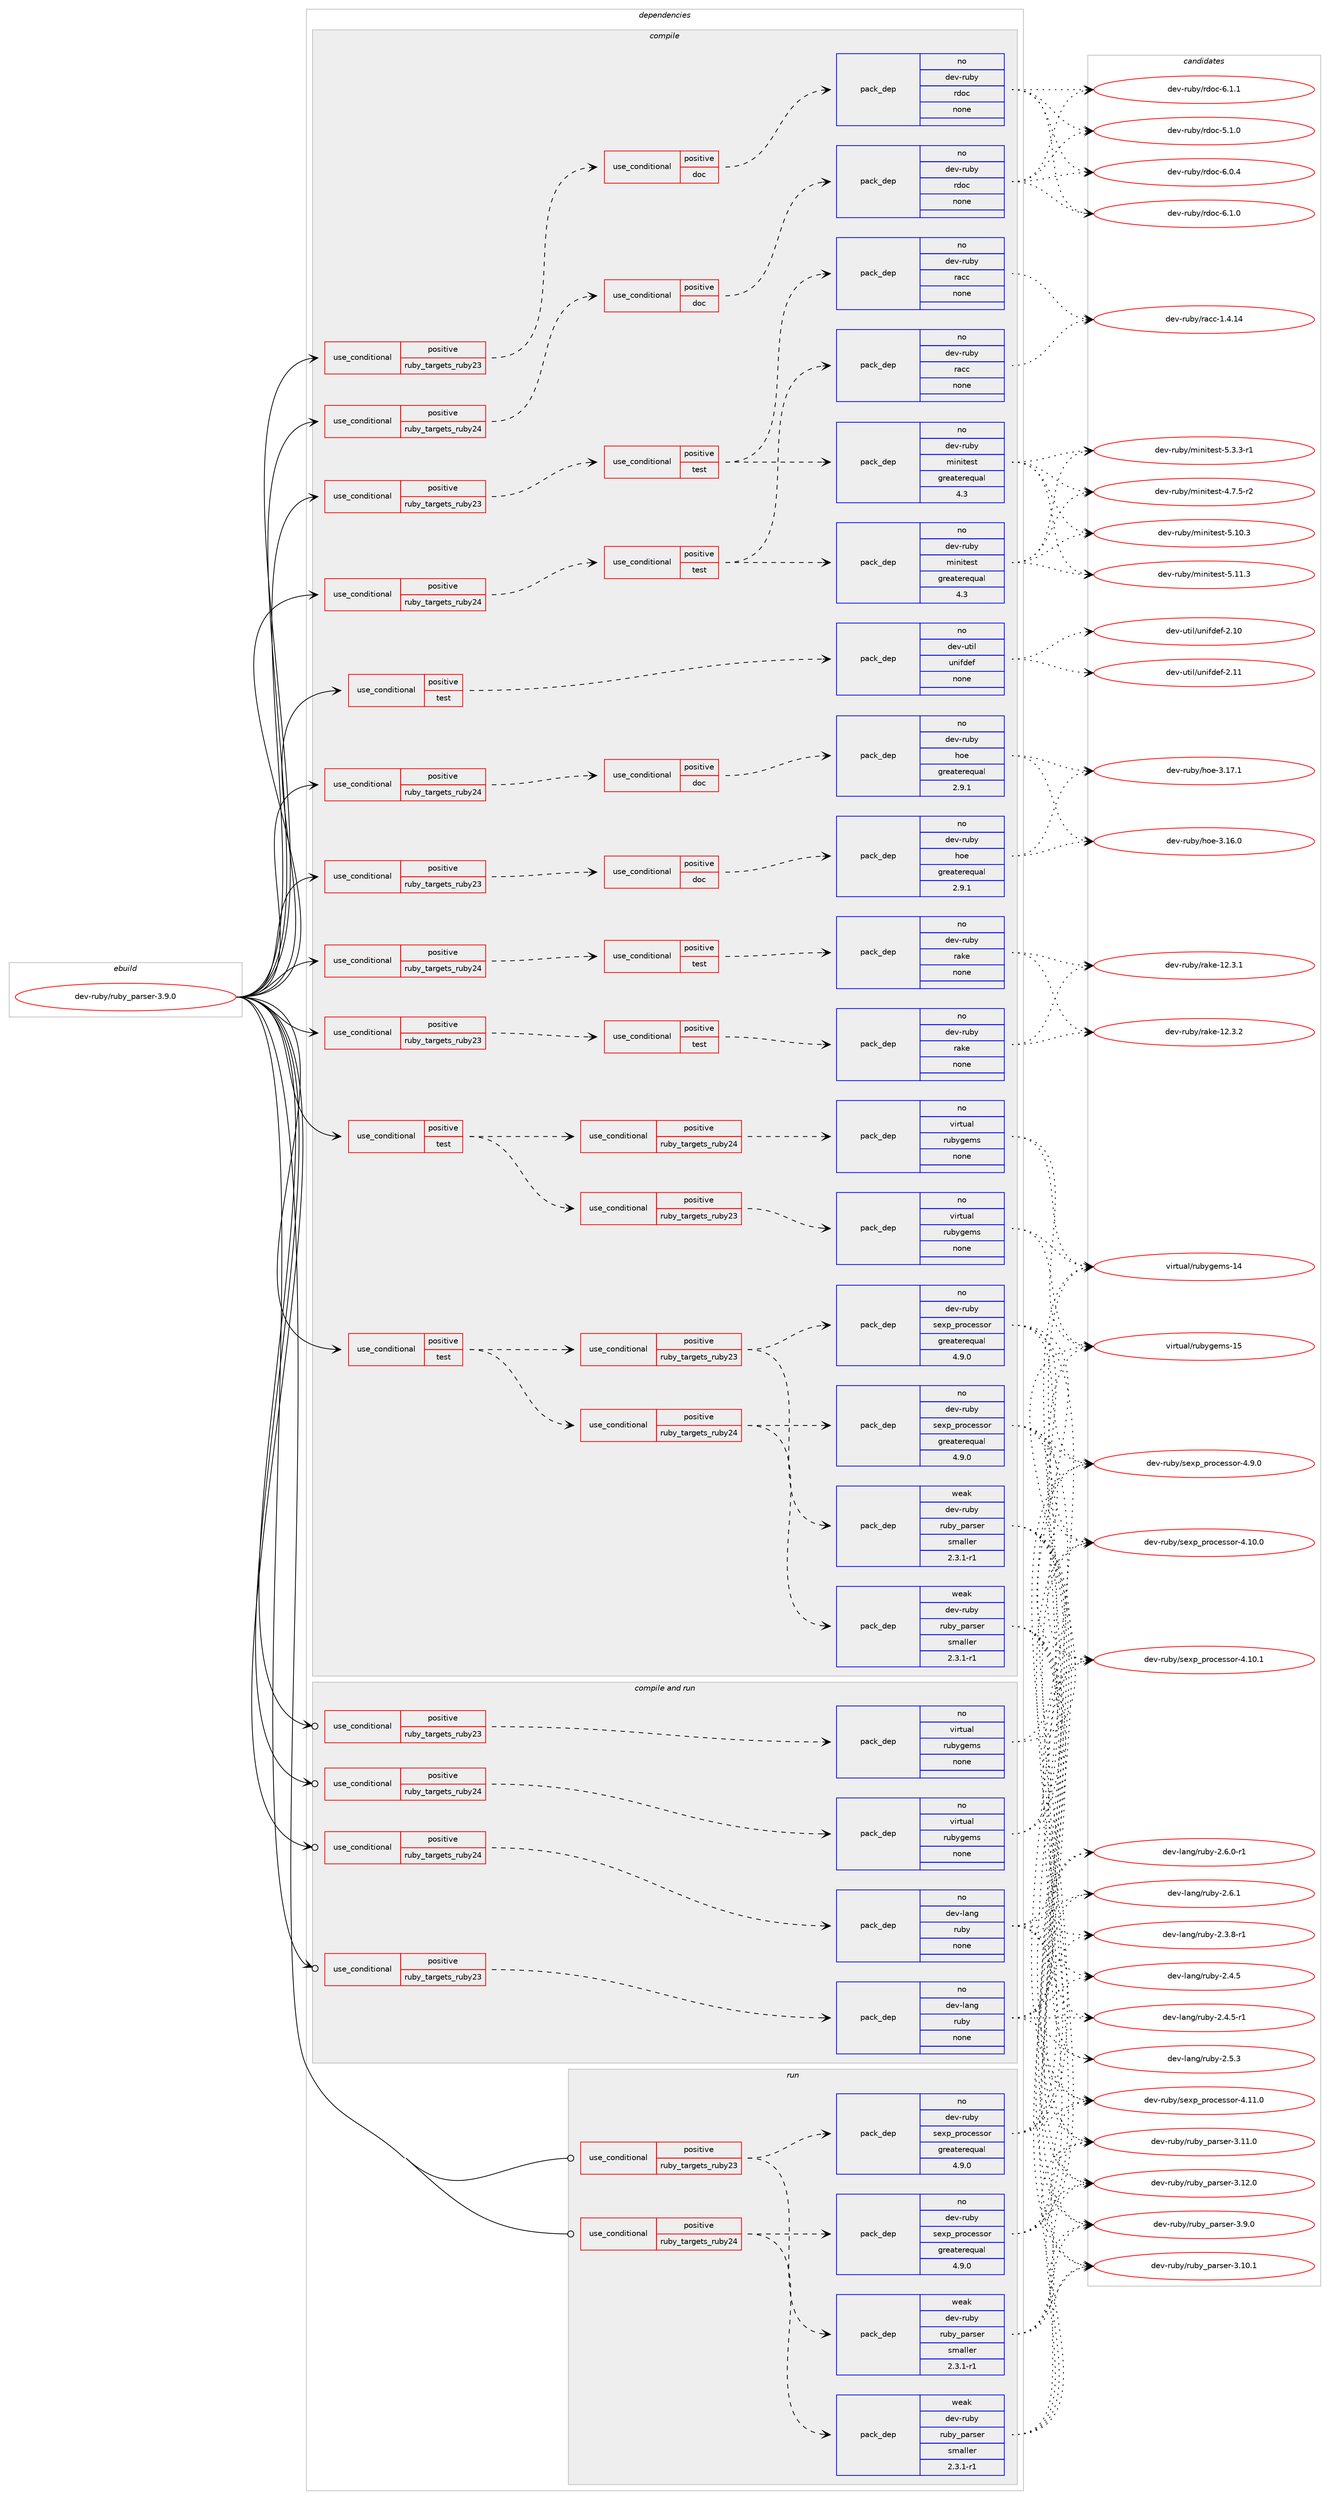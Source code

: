 digraph prolog {

# *************
# Graph options
# *************

newrank=true;
concentrate=true;
compound=true;
graph [rankdir=LR,fontname=Helvetica,fontsize=10,ranksep=1.5];#, ranksep=2.5, nodesep=0.2];
edge  [arrowhead=vee];
node  [fontname=Helvetica,fontsize=10];

# **********
# The ebuild
# **********

subgraph cluster_leftcol {
color=gray;
rank=same;
label=<<i>ebuild</i>>;
id [label="dev-ruby/ruby_parser-3.9.0", color=red, width=4, href="../dev-ruby/ruby_parser-3.9.0.svg"];
}

# ****************
# The dependencies
# ****************

subgraph cluster_midcol {
color=gray;
label=<<i>dependencies</i>>;
subgraph cluster_compile {
fillcolor="#eeeeee";
style=filled;
label=<<i>compile</i>>;
subgraph cond416614 {
dependency1526237 [label=<<TABLE BORDER="0" CELLBORDER="1" CELLSPACING="0" CELLPADDING="4"><TR><TD ROWSPAN="3" CELLPADDING="10">use_conditional</TD></TR><TR><TD>positive</TD></TR><TR><TD>ruby_targets_ruby23</TD></TR></TABLE>>, shape=none, color=red];
subgraph cond416615 {
dependency1526238 [label=<<TABLE BORDER="0" CELLBORDER="1" CELLSPACING="0" CELLPADDING="4"><TR><TD ROWSPAN="3" CELLPADDING="10">use_conditional</TD></TR><TR><TD>positive</TD></TR><TR><TD>doc</TD></TR></TABLE>>, shape=none, color=red];
subgraph pack1086117 {
dependency1526239 [label=<<TABLE BORDER="0" CELLBORDER="1" CELLSPACING="0" CELLPADDING="4" WIDTH="220"><TR><TD ROWSPAN="6" CELLPADDING="30">pack_dep</TD></TR><TR><TD WIDTH="110">no</TD></TR><TR><TD>dev-ruby</TD></TR><TR><TD>hoe</TD></TR><TR><TD>greaterequal</TD></TR><TR><TD>2.9.1</TD></TR></TABLE>>, shape=none, color=blue];
}
dependency1526238:e -> dependency1526239:w [weight=20,style="dashed",arrowhead="vee"];
}
dependency1526237:e -> dependency1526238:w [weight=20,style="dashed",arrowhead="vee"];
}
id:e -> dependency1526237:w [weight=20,style="solid",arrowhead="vee"];
subgraph cond416616 {
dependency1526240 [label=<<TABLE BORDER="0" CELLBORDER="1" CELLSPACING="0" CELLPADDING="4"><TR><TD ROWSPAN="3" CELLPADDING="10">use_conditional</TD></TR><TR><TD>positive</TD></TR><TR><TD>ruby_targets_ruby23</TD></TR></TABLE>>, shape=none, color=red];
subgraph cond416617 {
dependency1526241 [label=<<TABLE BORDER="0" CELLBORDER="1" CELLSPACING="0" CELLPADDING="4"><TR><TD ROWSPAN="3" CELLPADDING="10">use_conditional</TD></TR><TR><TD>positive</TD></TR><TR><TD>doc</TD></TR></TABLE>>, shape=none, color=red];
subgraph pack1086118 {
dependency1526242 [label=<<TABLE BORDER="0" CELLBORDER="1" CELLSPACING="0" CELLPADDING="4" WIDTH="220"><TR><TD ROWSPAN="6" CELLPADDING="30">pack_dep</TD></TR><TR><TD WIDTH="110">no</TD></TR><TR><TD>dev-ruby</TD></TR><TR><TD>rdoc</TD></TR><TR><TD>none</TD></TR><TR><TD></TD></TR></TABLE>>, shape=none, color=blue];
}
dependency1526241:e -> dependency1526242:w [weight=20,style="dashed",arrowhead="vee"];
}
dependency1526240:e -> dependency1526241:w [weight=20,style="dashed",arrowhead="vee"];
}
id:e -> dependency1526240:w [weight=20,style="solid",arrowhead="vee"];
subgraph cond416618 {
dependency1526243 [label=<<TABLE BORDER="0" CELLBORDER="1" CELLSPACING="0" CELLPADDING="4"><TR><TD ROWSPAN="3" CELLPADDING="10">use_conditional</TD></TR><TR><TD>positive</TD></TR><TR><TD>ruby_targets_ruby23</TD></TR></TABLE>>, shape=none, color=red];
subgraph cond416619 {
dependency1526244 [label=<<TABLE BORDER="0" CELLBORDER="1" CELLSPACING="0" CELLPADDING="4"><TR><TD ROWSPAN="3" CELLPADDING="10">use_conditional</TD></TR><TR><TD>positive</TD></TR><TR><TD>test</TD></TR></TABLE>>, shape=none, color=red];
subgraph pack1086119 {
dependency1526245 [label=<<TABLE BORDER="0" CELLBORDER="1" CELLSPACING="0" CELLPADDING="4" WIDTH="220"><TR><TD ROWSPAN="6" CELLPADDING="30">pack_dep</TD></TR><TR><TD WIDTH="110">no</TD></TR><TR><TD>dev-ruby</TD></TR><TR><TD>racc</TD></TR><TR><TD>none</TD></TR><TR><TD></TD></TR></TABLE>>, shape=none, color=blue];
}
dependency1526244:e -> dependency1526245:w [weight=20,style="dashed",arrowhead="vee"];
subgraph pack1086120 {
dependency1526246 [label=<<TABLE BORDER="0" CELLBORDER="1" CELLSPACING="0" CELLPADDING="4" WIDTH="220"><TR><TD ROWSPAN="6" CELLPADDING="30">pack_dep</TD></TR><TR><TD WIDTH="110">no</TD></TR><TR><TD>dev-ruby</TD></TR><TR><TD>minitest</TD></TR><TR><TD>greaterequal</TD></TR><TR><TD>4.3</TD></TR></TABLE>>, shape=none, color=blue];
}
dependency1526244:e -> dependency1526246:w [weight=20,style="dashed",arrowhead="vee"];
}
dependency1526243:e -> dependency1526244:w [weight=20,style="dashed",arrowhead="vee"];
}
id:e -> dependency1526243:w [weight=20,style="solid",arrowhead="vee"];
subgraph cond416620 {
dependency1526247 [label=<<TABLE BORDER="0" CELLBORDER="1" CELLSPACING="0" CELLPADDING="4"><TR><TD ROWSPAN="3" CELLPADDING="10">use_conditional</TD></TR><TR><TD>positive</TD></TR><TR><TD>ruby_targets_ruby23</TD></TR></TABLE>>, shape=none, color=red];
subgraph cond416621 {
dependency1526248 [label=<<TABLE BORDER="0" CELLBORDER="1" CELLSPACING="0" CELLPADDING="4"><TR><TD ROWSPAN="3" CELLPADDING="10">use_conditional</TD></TR><TR><TD>positive</TD></TR><TR><TD>test</TD></TR></TABLE>>, shape=none, color=red];
subgraph pack1086121 {
dependency1526249 [label=<<TABLE BORDER="0" CELLBORDER="1" CELLSPACING="0" CELLPADDING="4" WIDTH="220"><TR><TD ROWSPAN="6" CELLPADDING="30">pack_dep</TD></TR><TR><TD WIDTH="110">no</TD></TR><TR><TD>dev-ruby</TD></TR><TR><TD>rake</TD></TR><TR><TD>none</TD></TR><TR><TD></TD></TR></TABLE>>, shape=none, color=blue];
}
dependency1526248:e -> dependency1526249:w [weight=20,style="dashed",arrowhead="vee"];
}
dependency1526247:e -> dependency1526248:w [weight=20,style="dashed",arrowhead="vee"];
}
id:e -> dependency1526247:w [weight=20,style="solid",arrowhead="vee"];
subgraph cond416622 {
dependency1526250 [label=<<TABLE BORDER="0" CELLBORDER="1" CELLSPACING="0" CELLPADDING="4"><TR><TD ROWSPAN="3" CELLPADDING="10">use_conditional</TD></TR><TR><TD>positive</TD></TR><TR><TD>ruby_targets_ruby24</TD></TR></TABLE>>, shape=none, color=red];
subgraph cond416623 {
dependency1526251 [label=<<TABLE BORDER="0" CELLBORDER="1" CELLSPACING="0" CELLPADDING="4"><TR><TD ROWSPAN="3" CELLPADDING="10">use_conditional</TD></TR><TR><TD>positive</TD></TR><TR><TD>doc</TD></TR></TABLE>>, shape=none, color=red];
subgraph pack1086122 {
dependency1526252 [label=<<TABLE BORDER="0" CELLBORDER="1" CELLSPACING="0" CELLPADDING="4" WIDTH="220"><TR><TD ROWSPAN="6" CELLPADDING="30">pack_dep</TD></TR><TR><TD WIDTH="110">no</TD></TR><TR><TD>dev-ruby</TD></TR><TR><TD>hoe</TD></TR><TR><TD>greaterequal</TD></TR><TR><TD>2.9.1</TD></TR></TABLE>>, shape=none, color=blue];
}
dependency1526251:e -> dependency1526252:w [weight=20,style="dashed",arrowhead="vee"];
}
dependency1526250:e -> dependency1526251:w [weight=20,style="dashed",arrowhead="vee"];
}
id:e -> dependency1526250:w [weight=20,style="solid",arrowhead="vee"];
subgraph cond416624 {
dependency1526253 [label=<<TABLE BORDER="0" CELLBORDER="1" CELLSPACING="0" CELLPADDING="4"><TR><TD ROWSPAN="3" CELLPADDING="10">use_conditional</TD></TR><TR><TD>positive</TD></TR><TR><TD>ruby_targets_ruby24</TD></TR></TABLE>>, shape=none, color=red];
subgraph cond416625 {
dependency1526254 [label=<<TABLE BORDER="0" CELLBORDER="1" CELLSPACING="0" CELLPADDING="4"><TR><TD ROWSPAN="3" CELLPADDING="10">use_conditional</TD></TR><TR><TD>positive</TD></TR><TR><TD>doc</TD></TR></TABLE>>, shape=none, color=red];
subgraph pack1086123 {
dependency1526255 [label=<<TABLE BORDER="0" CELLBORDER="1" CELLSPACING="0" CELLPADDING="4" WIDTH="220"><TR><TD ROWSPAN="6" CELLPADDING="30">pack_dep</TD></TR><TR><TD WIDTH="110">no</TD></TR><TR><TD>dev-ruby</TD></TR><TR><TD>rdoc</TD></TR><TR><TD>none</TD></TR><TR><TD></TD></TR></TABLE>>, shape=none, color=blue];
}
dependency1526254:e -> dependency1526255:w [weight=20,style="dashed",arrowhead="vee"];
}
dependency1526253:e -> dependency1526254:w [weight=20,style="dashed",arrowhead="vee"];
}
id:e -> dependency1526253:w [weight=20,style="solid",arrowhead="vee"];
subgraph cond416626 {
dependency1526256 [label=<<TABLE BORDER="0" CELLBORDER="1" CELLSPACING="0" CELLPADDING="4"><TR><TD ROWSPAN="3" CELLPADDING="10">use_conditional</TD></TR><TR><TD>positive</TD></TR><TR><TD>ruby_targets_ruby24</TD></TR></TABLE>>, shape=none, color=red];
subgraph cond416627 {
dependency1526257 [label=<<TABLE BORDER="0" CELLBORDER="1" CELLSPACING="0" CELLPADDING="4"><TR><TD ROWSPAN="3" CELLPADDING="10">use_conditional</TD></TR><TR><TD>positive</TD></TR><TR><TD>test</TD></TR></TABLE>>, shape=none, color=red];
subgraph pack1086124 {
dependency1526258 [label=<<TABLE BORDER="0" CELLBORDER="1" CELLSPACING="0" CELLPADDING="4" WIDTH="220"><TR><TD ROWSPAN="6" CELLPADDING="30">pack_dep</TD></TR><TR><TD WIDTH="110">no</TD></TR><TR><TD>dev-ruby</TD></TR><TR><TD>racc</TD></TR><TR><TD>none</TD></TR><TR><TD></TD></TR></TABLE>>, shape=none, color=blue];
}
dependency1526257:e -> dependency1526258:w [weight=20,style="dashed",arrowhead="vee"];
subgraph pack1086125 {
dependency1526259 [label=<<TABLE BORDER="0" CELLBORDER="1" CELLSPACING="0" CELLPADDING="4" WIDTH="220"><TR><TD ROWSPAN="6" CELLPADDING="30">pack_dep</TD></TR><TR><TD WIDTH="110">no</TD></TR><TR><TD>dev-ruby</TD></TR><TR><TD>minitest</TD></TR><TR><TD>greaterequal</TD></TR><TR><TD>4.3</TD></TR></TABLE>>, shape=none, color=blue];
}
dependency1526257:e -> dependency1526259:w [weight=20,style="dashed",arrowhead="vee"];
}
dependency1526256:e -> dependency1526257:w [weight=20,style="dashed",arrowhead="vee"];
}
id:e -> dependency1526256:w [weight=20,style="solid",arrowhead="vee"];
subgraph cond416628 {
dependency1526260 [label=<<TABLE BORDER="0" CELLBORDER="1" CELLSPACING="0" CELLPADDING="4"><TR><TD ROWSPAN="3" CELLPADDING="10">use_conditional</TD></TR><TR><TD>positive</TD></TR><TR><TD>ruby_targets_ruby24</TD></TR></TABLE>>, shape=none, color=red];
subgraph cond416629 {
dependency1526261 [label=<<TABLE BORDER="0" CELLBORDER="1" CELLSPACING="0" CELLPADDING="4"><TR><TD ROWSPAN="3" CELLPADDING="10">use_conditional</TD></TR><TR><TD>positive</TD></TR><TR><TD>test</TD></TR></TABLE>>, shape=none, color=red];
subgraph pack1086126 {
dependency1526262 [label=<<TABLE BORDER="0" CELLBORDER="1" CELLSPACING="0" CELLPADDING="4" WIDTH="220"><TR><TD ROWSPAN="6" CELLPADDING="30">pack_dep</TD></TR><TR><TD WIDTH="110">no</TD></TR><TR><TD>dev-ruby</TD></TR><TR><TD>rake</TD></TR><TR><TD>none</TD></TR><TR><TD></TD></TR></TABLE>>, shape=none, color=blue];
}
dependency1526261:e -> dependency1526262:w [weight=20,style="dashed",arrowhead="vee"];
}
dependency1526260:e -> dependency1526261:w [weight=20,style="dashed",arrowhead="vee"];
}
id:e -> dependency1526260:w [weight=20,style="solid",arrowhead="vee"];
subgraph cond416630 {
dependency1526263 [label=<<TABLE BORDER="0" CELLBORDER="1" CELLSPACING="0" CELLPADDING="4"><TR><TD ROWSPAN="3" CELLPADDING="10">use_conditional</TD></TR><TR><TD>positive</TD></TR><TR><TD>test</TD></TR></TABLE>>, shape=none, color=red];
subgraph cond416631 {
dependency1526264 [label=<<TABLE BORDER="0" CELLBORDER="1" CELLSPACING="0" CELLPADDING="4"><TR><TD ROWSPAN="3" CELLPADDING="10">use_conditional</TD></TR><TR><TD>positive</TD></TR><TR><TD>ruby_targets_ruby23</TD></TR></TABLE>>, shape=none, color=red];
subgraph pack1086127 {
dependency1526265 [label=<<TABLE BORDER="0" CELLBORDER="1" CELLSPACING="0" CELLPADDING="4" WIDTH="220"><TR><TD ROWSPAN="6" CELLPADDING="30">pack_dep</TD></TR><TR><TD WIDTH="110">no</TD></TR><TR><TD>dev-ruby</TD></TR><TR><TD>sexp_processor</TD></TR><TR><TD>greaterequal</TD></TR><TR><TD>4.9.0</TD></TR></TABLE>>, shape=none, color=blue];
}
dependency1526264:e -> dependency1526265:w [weight=20,style="dashed",arrowhead="vee"];
subgraph pack1086128 {
dependency1526266 [label=<<TABLE BORDER="0" CELLBORDER="1" CELLSPACING="0" CELLPADDING="4" WIDTH="220"><TR><TD ROWSPAN="6" CELLPADDING="30">pack_dep</TD></TR><TR><TD WIDTH="110">weak</TD></TR><TR><TD>dev-ruby</TD></TR><TR><TD>ruby_parser</TD></TR><TR><TD>smaller</TD></TR><TR><TD>2.3.1-r1</TD></TR></TABLE>>, shape=none, color=blue];
}
dependency1526264:e -> dependency1526266:w [weight=20,style="dashed",arrowhead="vee"];
}
dependency1526263:e -> dependency1526264:w [weight=20,style="dashed",arrowhead="vee"];
subgraph cond416632 {
dependency1526267 [label=<<TABLE BORDER="0" CELLBORDER="1" CELLSPACING="0" CELLPADDING="4"><TR><TD ROWSPAN="3" CELLPADDING="10">use_conditional</TD></TR><TR><TD>positive</TD></TR><TR><TD>ruby_targets_ruby24</TD></TR></TABLE>>, shape=none, color=red];
subgraph pack1086129 {
dependency1526268 [label=<<TABLE BORDER="0" CELLBORDER="1" CELLSPACING="0" CELLPADDING="4" WIDTH="220"><TR><TD ROWSPAN="6" CELLPADDING="30">pack_dep</TD></TR><TR><TD WIDTH="110">no</TD></TR><TR><TD>dev-ruby</TD></TR><TR><TD>sexp_processor</TD></TR><TR><TD>greaterequal</TD></TR><TR><TD>4.9.0</TD></TR></TABLE>>, shape=none, color=blue];
}
dependency1526267:e -> dependency1526268:w [weight=20,style="dashed",arrowhead="vee"];
subgraph pack1086130 {
dependency1526269 [label=<<TABLE BORDER="0" CELLBORDER="1" CELLSPACING="0" CELLPADDING="4" WIDTH="220"><TR><TD ROWSPAN="6" CELLPADDING="30">pack_dep</TD></TR><TR><TD WIDTH="110">weak</TD></TR><TR><TD>dev-ruby</TD></TR><TR><TD>ruby_parser</TD></TR><TR><TD>smaller</TD></TR><TR><TD>2.3.1-r1</TD></TR></TABLE>>, shape=none, color=blue];
}
dependency1526267:e -> dependency1526269:w [weight=20,style="dashed",arrowhead="vee"];
}
dependency1526263:e -> dependency1526267:w [weight=20,style="dashed",arrowhead="vee"];
}
id:e -> dependency1526263:w [weight=20,style="solid",arrowhead="vee"];
subgraph cond416633 {
dependency1526270 [label=<<TABLE BORDER="0" CELLBORDER="1" CELLSPACING="0" CELLPADDING="4"><TR><TD ROWSPAN="3" CELLPADDING="10">use_conditional</TD></TR><TR><TD>positive</TD></TR><TR><TD>test</TD></TR></TABLE>>, shape=none, color=red];
subgraph cond416634 {
dependency1526271 [label=<<TABLE BORDER="0" CELLBORDER="1" CELLSPACING="0" CELLPADDING="4"><TR><TD ROWSPAN="3" CELLPADDING="10">use_conditional</TD></TR><TR><TD>positive</TD></TR><TR><TD>ruby_targets_ruby23</TD></TR></TABLE>>, shape=none, color=red];
subgraph pack1086131 {
dependency1526272 [label=<<TABLE BORDER="0" CELLBORDER="1" CELLSPACING="0" CELLPADDING="4" WIDTH="220"><TR><TD ROWSPAN="6" CELLPADDING="30">pack_dep</TD></TR><TR><TD WIDTH="110">no</TD></TR><TR><TD>virtual</TD></TR><TR><TD>rubygems</TD></TR><TR><TD>none</TD></TR><TR><TD></TD></TR></TABLE>>, shape=none, color=blue];
}
dependency1526271:e -> dependency1526272:w [weight=20,style="dashed",arrowhead="vee"];
}
dependency1526270:e -> dependency1526271:w [weight=20,style="dashed",arrowhead="vee"];
subgraph cond416635 {
dependency1526273 [label=<<TABLE BORDER="0" CELLBORDER="1" CELLSPACING="0" CELLPADDING="4"><TR><TD ROWSPAN="3" CELLPADDING="10">use_conditional</TD></TR><TR><TD>positive</TD></TR><TR><TD>ruby_targets_ruby24</TD></TR></TABLE>>, shape=none, color=red];
subgraph pack1086132 {
dependency1526274 [label=<<TABLE BORDER="0" CELLBORDER="1" CELLSPACING="0" CELLPADDING="4" WIDTH="220"><TR><TD ROWSPAN="6" CELLPADDING="30">pack_dep</TD></TR><TR><TD WIDTH="110">no</TD></TR><TR><TD>virtual</TD></TR><TR><TD>rubygems</TD></TR><TR><TD>none</TD></TR><TR><TD></TD></TR></TABLE>>, shape=none, color=blue];
}
dependency1526273:e -> dependency1526274:w [weight=20,style="dashed",arrowhead="vee"];
}
dependency1526270:e -> dependency1526273:w [weight=20,style="dashed",arrowhead="vee"];
}
id:e -> dependency1526270:w [weight=20,style="solid",arrowhead="vee"];
subgraph cond416636 {
dependency1526275 [label=<<TABLE BORDER="0" CELLBORDER="1" CELLSPACING="0" CELLPADDING="4"><TR><TD ROWSPAN="3" CELLPADDING="10">use_conditional</TD></TR><TR><TD>positive</TD></TR><TR><TD>test</TD></TR></TABLE>>, shape=none, color=red];
subgraph pack1086133 {
dependency1526276 [label=<<TABLE BORDER="0" CELLBORDER="1" CELLSPACING="0" CELLPADDING="4" WIDTH="220"><TR><TD ROWSPAN="6" CELLPADDING="30">pack_dep</TD></TR><TR><TD WIDTH="110">no</TD></TR><TR><TD>dev-util</TD></TR><TR><TD>unifdef</TD></TR><TR><TD>none</TD></TR><TR><TD></TD></TR></TABLE>>, shape=none, color=blue];
}
dependency1526275:e -> dependency1526276:w [weight=20,style="dashed",arrowhead="vee"];
}
id:e -> dependency1526275:w [weight=20,style="solid",arrowhead="vee"];
}
subgraph cluster_compileandrun {
fillcolor="#eeeeee";
style=filled;
label=<<i>compile and run</i>>;
subgraph cond416637 {
dependency1526277 [label=<<TABLE BORDER="0" CELLBORDER="1" CELLSPACING="0" CELLPADDING="4"><TR><TD ROWSPAN="3" CELLPADDING="10">use_conditional</TD></TR><TR><TD>positive</TD></TR><TR><TD>ruby_targets_ruby23</TD></TR></TABLE>>, shape=none, color=red];
subgraph pack1086134 {
dependency1526278 [label=<<TABLE BORDER="0" CELLBORDER="1" CELLSPACING="0" CELLPADDING="4" WIDTH="220"><TR><TD ROWSPAN="6" CELLPADDING="30">pack_dep</TD></TR><TR><TD WIDTH="110">no</TD></TR><TR><TD>dev-lang</TD></TR><TR><TD>ruby</TD></TR><TR><TD>none</TD></TR><TR><TD></TD></TR></TABLE>>, shape=none, color=blue];
}
dependency1526277:e -> dependency1526278:w [weight=20,style="dashed",arrowhead="vee"];
}
id:e -> dependency1526277:w [weight=20,style="solid",arrowhead="odotvee"];
subgraph cond416638 {
dependency1526279 [label=<<TABLE BORDER="0" CELLBORDER="1" CELLSPACING="0" CELLPADDING="4"><TR><TD ROWSPAN="3" CELLPADDING="10">use_conditional</TD></TR><TR><TD>positive</TD></TR><TR><TD>ruby_targets_ruby23</TD></TR></TABLE>>, shape=none, color=red];
subgraph pack1086135 {
dependency1526280 [label=<<TABLE BORDER="0" CELLBORDER="1" CELLSPACING="0" CELLPADDING="4" WIDTH="220"><TR><TD ROWSPAN="6" CELLPADDING="30">pack_dep</TD></TR><TR><TD WIDTH="110">no</TD></TR><TR><TD>virtual</TD></TR><TR><TD>rubygems</TD></TR><TR><TD>none</TD></TR><TR><TD></TD></TR></TABLE>>, shape=none, color=blue];
}
dependency1526279:e -> dependency1526280:w [weight=20,style="dashed",arrowhead="vee"];
}
id:e -> dependency1526279:w [weight=20,style="solid",arrowhead="odotvee"];
subgraph cond416639 {
dependency1526281 [label=<<TABLE BORDER="0" CELLBORDER="1" CELLSPACING="0" CELLPADDING="4"><TR><TD ROWSPAN="3" CELLPADDING="10">use_conditional</TD></TR><TR><TD>positive</TD></TR><TR><TD>ruby_targets_ruby24</TD></TR></TABLE>>, shape=none, color=red];
subgraph pack1086136 {
dependency1526282 [label=<<TABLE BORDER="0" CELLBORDER="1" CELLSPACING="0" CELLPADDING="4" WIDTH="220"><TR><TD ROWSPAN="6" CELLPADDING="30">pack_dep</TD></TR><TR><TD WIDTH="110">no</TD></TR><TR><TD>dev-lang</TD></TR><TR><TD>ruby</TD></TR><TR><TD>none</TD></TR><TR><TD></TD></TR></TABLE>>, shape=none, color=blue];
}
dependency1526281:e -> dependency1526282:w [weight=20,style="dashed",arrowhead="vee"];
}
id:e -> dependency1526281:w [weight=20,style="solid",arrowhead="odotvee"];
subgraph cond416640 {
dependency1526283 [label=<<TABLE BORDER="0" CELLBORDER="1" CELLSPACING="0" CELLPADDING="4"><TR><TD ROWSPAN="3" CELLPADDING="10">use_conditional</TD></TR><TR><TD>positive</TD></TR><TR><TD>ruby_targets_ruby24</TD></TR></TABLE>>, shape=none, color=red];
subgraph pack1086137 {
dependency1526284 [label=<<TABLE BORDER="0" CELLBORDER="1" CELLSPACING="0" CELLPADDING="4" WIDTH="220"><TR><TD ROWSPAN="6" CELLPADDING="30">pack_dep</TD></TR><TR><TD WIDTH="110">no</TD></TR><TR><TD>virtual</TD></TR><TR><TD>rubygems</TD></TR><TR><TD>none</TD></TR><TR><TD></TD></TR></TABLE>>, shape=none, color=blue];
}
dependency1526283:e -> dependency1526284:w [weight=20,style="dashed",arrowhead="vee"];
}
id:e -> dependency1526283:w [weight=20,style="solid",arrowhead="odotvee"];
}
subgraph cluster_run {
fillcolor="#eeeeee";
style=filled;
label=<<i>run</i>>;
subgraph cond416641 {
dependency1526285 [label=<<TABLE BORDER="0" CELLBORDER="1" CELLSPACING="0" CELLPADDING="4"><TR><TD ROWSPAN="3" CELLPADDING="10">use_conditional</TD></TR><TR><TD>positive</TD></TR><TR><TD>ruby_targets_ruby23</TD></TR></TABLE>>, shape=none, color=red];
subgraph pack1086138 {
dependency1526286 [label=<<TABLE BORDER="0" CELLBORDER="1" CELLSPACING="0" CELLPADDING="4" WIDTH="220"><TR><TD ROWSPAN="6" CELLPADDING="30">pack_dep</TD></TR><TR><TD WIDTH="110">no</TD></TR><TR><TD>dev-ruby</TD></TR><TR><TD>sexp_processor</TD></TR><TR><TD>greaterequal</TD></TR><TR><TD>4.9.0</TD></TR></TABLE>>, shape=none, color=blue];
}
dependency1526285:e -> dependency1526286:w [weight=20,style="dashed",arrowhead="vee"];
subgraph pack1086139 {
dependency1526287 [label=<<TABLE BORDER="0" CELLBORDER="1" CELLSPACING="0" CELLPADDING="4" WIDTH="220"><TR><TD ROWSPAN="6" CELLPADDING="30">pack_dep</TD></TR><TR><TD WIDTH="110">weak</TD></TR><TR><TD>dev-ruby</TD></TR><TR><TD>ruby_parser</TD></TR><TR><TD>smaller</TD></TR><TR><TD>2.3.1-r1</TD></TR></TABLE>>, shape=none, color=blue];
}
dependency1526285:e -> dependency1526287:w [weight=20,style="dashed",arrowhead="vee"];
}
id:e -> dependency1526285:w [weight=20,style="solid",arrowhead="odot"];
subgraph cond416642 {
dependency1526288 [label=<<TABLE BORDER="0" CELLBORDER="1" CELLSPACING="0" CELLPADDING="4"><TR><TD ROWSPAN="3" CELLPADDING="10">use_conditional</TD></TR><TR><TD>positive</TD></TR><TR><TD>ruby_targets_ruby24</TD></TR></TABLE>>, shape=none, color=red];
subgraph pack1086140 {
dependency1526289 [label=<<TABLE BORDER="0" CELLBORDER="1" CELLSPACING="0" CELLPADDING="4" WIDTH="220"><TR><TD ROWSPAN="6" CELLPADDING="30">pack_dep</TD></TR><TR><TD WIDTH="110">no</TD></TR><TR><TD>dev-ruby</TD></TR><TR><TD>sexp_processor</TD></TR><TR><TD>greaterequal</TD></TR><TR><TD>4.9.0</TD></TR></TABLE>>, shape=none, color=blue];
}
dependency1526288:e -> dependency1526289:w [weight=20,style="dashed",arrowhead="vee"];
subgraph pack1086141 {
dependency1526290 [label=<<TABLE BORDER="0" CELLBORDER="1" CELLSPACING="0" CELLPADDING="4" WIDTH="220"><TR><TD ROWSPAN="6" CELLPADDING="30">pack_dep</TD></TR><TR><TD WIDTH="110">weak</TD></TR><TR><TD>dev-ruby</TD></TR><TR><TD>ruby_parser</TD></TR><TR><TD>smaller</TD></TR><TR><TD>2.3.1-r1</TD></TR></TABLE>>, shape=none, color=blue];
}
dependency1526288:e -> dependency1526290:w [weight=20,style="dashed",arrowhead="vee"];
}
id:e -> dependency1526288:w [weight=20,style="solid",arrowhead="odot"];
}
}

# **************
# The candidates
# **************

subgraph cluster_choices {
rank=same;
color=gray;
label=<<i>candidates</i>>;

subgraph choice1086117 {
color=black;
nodesep=1;
choice10010111845114117981214710411110145514649544648 [label="dev-ruby/hoe-3.16.0", color=red, width=4,href="../dev-ruby/hoe-3.16.0.svg"];
choice10010111845114117981214710411110145514649554649 [label="dev-ruby/hoe-3.17.1", color=red, width=4,href="../dev-ruby/hoe-3.17.1.svg"];
dependency1526239:e -> choice10010111845114117981214710411110145514649544648:w [style=dotted,weight="100"];
dependency1526239:e -> choice10010111845114117981214710411110145514649554649:w [style=dotted,weight="100"];
}
subgraph choice1086118 {
color=black;
nodesep=1;
choice10010111845114117981214711410011199455346494648 [label="dev-ruby/rdoc-5.1.0", color=red, width=4,href="../dev-ruby/rdoc-5.1.0.svg"];
choice10010111845114117981214711410011199455446484652 [label="dev-ruby/rdoc-6.0.4", color=red, width=4,href="../dev-ruby/rdoc-6.0.4.svg"];
choice10010111845114117981214711410011199455446494648 [label="dev-ruby/rdoc-6.1.0", color=red, width=4,href="../dev-ruby/rdoc-6.1.0.svg"];
choice10010111845114117981214711410011199455446494649 [label="dev-ruby/rdoc-6.1.1", color=red, width=4,href="../dev-ruby/rdoc-6.1.1.svg"];
dependency1526242:e -> choice10010111845114117981214711410011199455346494648:w [style=dotted,weight="100"];
dependency1526242:e -> choice10010111845114117981214711410011199455446484652:w [style=dotted,weight="100"];
dependency1526242:e -> choice10010111845114117981214711410011199455446494648:w [style=dotted,weight="100"];
dependency1526242:e -> choice10010111845114117981214711410011199455446494649:w [style=dotted,weight="100"];
}
subgraph choice1086119 {
color=black;
nodesep=1;
choice10010111845114117981214711497999945494652464952 [label="dev-ruby/racc-1.4.14", color=red, width=4,href="../dev-ruby/racc-1.4.14.svg"];
dependency1526245:e -> choice10010111845114117981214711497999945494652464952:w [style=dotted,weight="100"];
}
subgraph choice1086120 {
color=black;
nodesep=1;
choice1001011184511411798121471091051101051161011151164552465546534511450 [label="dev-ruby/minitest-4.7.5-r2", color=red, width=4,href="../dev-ruby/minitest-4.7.5-r2.svg"];
choice10010111845114117981214710910511010511610111511645534649484651 [label="dev-ruby/minitest-5.10.3", color=red, width=4,href="../dev-ruby/minitest-5.10.3.svg"];
choice10010111845114117981214710910511010511610111511645534649494651 [label="dev-ruby/minitest-5.11.3", color=red, width=4,href="../dev-ruby/minitest-5.11.3.svg"];
choice1001011184511411798121471091051101051161011151164553465146514511449 [label="dev-ruby/minitest-5.3.3-r1", color=red, width=4,href="../dev-ruby/minitest-5.3.3-r1.svg"];
dependency1526246:e -> choice1001011184511411798121471091051101051161011151164552465546534511450:w [style=dotted,weight="100"];
dependency1526246:e -> choice10010111845114117981214710910511010511610111511645534649484651:w [style=dotted,weight="100"];
dependency1526246:e -> choice10010111845114117981214710910511010511610111511645534649494651:w [style=dotted,weight="100"];
dependency1526246:e -> choice1001011184511411798121471091051101051161011151164553465146514511449:w [style=dotted,weight="100"];
}
subgraph choice1086121 {
color=black;
nodesep=1;
choice1001011184511411798121471149710710145495046514649 [label="dev-ruby/rake-12.3.1", color=red, width=4,href="../dev-ruby/rake-12.3.1.svg"];
choice1001011184511411798121471149710710145495046514650 [label="dev-ruby/rake-12.3.2", color=red, width=4,href="../dev-ruby/rake-12.3.2.svg"];
dependency1526249:e -> choice1001011184511411798121471149710710145495046514649:w [style=dotted,weight="100"];
dependency1526249:e -> choice1001011184511411798121471149710710145495046514650:w [style=dotted,weight="100"];
}
subgraph choice1086122 {
color=black;
nodesep=1;
choice10010111845114117981214710411110145514649544648 [label="dev-ruby/hoe-3.16.0", color=red, width=4,href="../dev-ruby/hoe-3.16.0.svg"];
choice10010111845114117981214710411110145514649554649 [label="dev-ruby/hoe-3.17.1", color=red, width=4,href="../dev-ruby/hoe-3.17.1.svg"];
dependency1526252:e -> choice10010111845114117981214710411110145514649544648:w [style=dotted,weight="100"];
dependency1526252:e -> choice10010111845114117981214710411110145514649554649:w [style=dotted,weight="100"];
}
subgraph choice1086123 {
color=black;
nodesep=1;
choice10010111845114117981214711410011199455346494648 [label="dev-ruby/rdoc-5.1.0", color=red, width=4,href="../dev-ruby/rdoc-5.1.0.svg"];
choice10010111845114117981214711410011199455446484652 [label="dev-ruby/rdoc-6.0.4", color=red, width=4,href="../dev-ruby/rdoc-6.0.4.svg"];
choice10010111845114117981214711410011199455446494648 [label="dev-ruby/rdoc-6.1.0", color=red, width=4,href="../dev-ruby/rdoc-6.1.0.svg"];
choice10010111845114117981214711410011199455446494649 [label="dev-ruby/rdoc-6.1.1", color=red, width=4,href="../dev-ruby/rdoc-6.1.1.svg"];
dependency1526255:e -> choice10010111845114117981214711410011199455346494648:w [style=dotted,weight="100"];
dependency1526255:e -> choice10010111845114117981214711410011199455446484652:w [style=dotted,weight="100"];
dependency1526255:e -> choice10010111845114117981214711410011199455446494648:w [style=dotted,weight="100"];
dependency1526255:e -> choice10010111845114117981214711410011199455446494649:w [style=dotted,weight="100"];
}
subgraph choice1086124 {
color=black;
nodesep=1;
choice10010111845114117981214711497999945494652464952 [label="dev-ruby/racc-1.4.14", color=red, width=4,href="../dev-ruby/racc-1.4.14.svg"];
dependency1526258:e -> choice10010111845114117981214711497999945494652464952:w [style=dotted,weight="100"];
}
subgraph choice1086125 {
color=black;
nodesep=1;
choice1001011184511411798121471091051101051161011151164552465546534511450 [label="dev-ruby/minitest-4.7.5-r2", color=red, width=4,href="../dev-ruby/minitest-4.7.5-r2.svg"];
choice10010111845114117981214710910511010511610111511645534649484651 [label="dev-ruby/minitest-5.10.3", color=red, width=4,href="../dev-ruby/minitest-5.10.3.svg"];
choice10010111845114117981214710910511010511610111511645534649494651 [label="dev-ruby/minitest-5.11.3", color=red, width=4,href="../dev-ruby/minitest-5.11.3.svg"];
choice1001011184511411798121471091051101051161011151164553465146514511449 [label="dev-ruby/minitest-5.3.3-r1", color=red, width=4,href="../dev-ruby/minitest-5.3.3-r1.svg"];
dependency1526259:e -> choice1001011184511411798121471091051101051161011151164552465546534511450:w [style=dotted,weight="100"];
dependency1526259:e -> choice10010111845114117981214710910511010511610111511645534649484651:w [style=dotted,weight="100"];
dependency1526259:e -> choice10010111845114117981214710910511010511610111511645534649494651:w [style=dotted,weight="100"];
dependency1526259:e -> choice1001011184511411798121471091051101051161011151164553465146514511449:w [style=dotted,weight="100"];
}
subgraph choice1086126 {
color=black;
nodesep=1;
choice1001011184511411798121471149710710145495046514649 [label="dev-ruby/rake-12.3.1", color=red, width=4,href="../dev-ruby/rake-12.3.1.svg"];
choice1001011184511411798121471149710710145495046514650 [label="dev-ruby/rake-12.3.2", color=red, width=4,href="../dev-ruby/rake-12.3.2.svg"];
dependency1526262:e -> choice1001011184511411798121471149710710145495046514649:w [style=dotted,weight="100"];
dependency1526262:e -> choice1001011184511411798121471149710710145495046514650:w [style=dotted,weight="100"];
}
subgraph choice1086127 {
color=black;
nodesep=1;
choice100101118451141179812147115101120112951121141119910111511511111445524649484648 [label="dev-ruby/sexp_processor-4.10.0", color=red, width=4,href="../dev-ruby/sexp_processor-4.10.0.svg"];
choice100101118451141179812147115101120112951121141119910111511511111445524649484649 [label="dev-ruby/sexp_processor-4.10.1", color=red, width=4,href="../dev-ruby/sexp_processor-4.10.1.svg"];
choice100101118451141179812147115101120112951121141119910111511511111445524649494648 [label="dev-ruby/sexp_processor-4.11.0", color=red, width=4,href="../dev-ruby/sexp_processor-4.11.0.svg"];
choice1001011184511411798121471151011201129511211411199101115115111114455246574648 [label="dev-ruby/sexp_processor-4.9.0", color=red, width=4,href="../dev-ruby/sexp_processor-4.9.0.svg"];
dependency1526265:e -> choice100101118451141179812147115101120112951121141119910111511511111445524649484648:w [style=dotted,weight="100"];
dependency1526265:e -> choice100101118451141179812147115101120112951121141119910111511511111445524649484649:w [style=dotted,weight="100"];
dependency1526265:e -> choice100101118451141179812147115101120112951121141119910111511511111445524649494648:w [style=dotted,weight="100"];
dependency1526265:e -> choice1001011184511411798121471151011201129511211411199101115115111114455246574648:w [style=dotted,weight="100"];
}
subgraph choice1086128 {
color=black;
nodesep=1;
choice10010111845114117981214711411798121951129711411510111445514649484649 [label="dev-ruby/ruby_parser-3.10.1", color=red, width=4,href="../dev-ruby/ruby_parser-3.10.1.svg"];
choice10010111845114117981214711411798121951129711411510111445514649494648 [label="dev-ruby/ruby_parser-3.11.0", color=red, width=4,href="../dev-ruby/ruby_parser-3.11.0.svg"];
choice10010111845114117981214711411798121951129711411510111445514649504648 [label="dev-ruby/ruby_parser-3.12.0", color=red, width=4,href="../dev-ruby/ruby_parser-3.12.0.svg"];
choice100101118451141179812147114117981219511297114115101114455146574648 [label="dev-ruby/ruby_parser-3.9.0", color=red, width=4,href="../dev-ruby/ruby_parser-3.9.0.svg"];
dependency1526266:e -> choice10010111845114117981214711411798121951129711411510111445514649484649:w [style=dotted,weight="100"];
dependency1526266:e -> choice10010111845114117981214711411798121951129711411510111445514649494648:w [style=dotted,weight="100"];
dependency1526266:e -> choice10010111845114117981214711411798121951129711411510111445514649504648:w [style=dotted,weight="100"];
dependency1526266:e -> choice100101118451141179812147114117981219511297114115101114455146574648:w [style=dotted,weight="100"];
}
subgraph choice1086129 {
color=black;
nodesep=1;
choice100101118451141179812147115101120112951121141119910111511511111445524649484648 [label="dev-ruby/sexp_processor-4.10.0", color=red, width=4,href="../dev-ruby/sexp_processor-4.10.0.svg"];
choice100101118451141179812147115101120112951121141119910111511511111445524649484649 [label="dev-ruby/sexp_processor-4.10.1", color=red, width=4,href="../dev-ruby/sexp_processor-4.10.1.svg"];
choice100101118451141179812147115101120112951121141119910111511511111445524649494648 [label="dev-ruby/sexp_processor-4.11.0", color=red, width=4,href="../dev-ruby/sexp_processor-4.11.0.svg"];
choice1001011184511411798121471151011201129511211411199101115115111114455246574648 [label="dev-ruby/sexp_processor-4.9.0", color=red, width=4,href="../dev-ruby/sexp_processor-4.9.0.svg"];
dependency1526268:e -> choice100101118451141179812147115101120112951121141119910111511511111445524649484648:w [style=dotted,weight="100"];
dependency1526268:e -> choice100101118451141179812147115101120112951121141119910111511511111445524649484649:w [style=dotted,weight="100"];
dependency1526268:e -> choice100101118451141179812147115101120112951121141119910111511511111445524649494648:w [style=dotted,weight="100"];
dependency1526268:e -> choice1001011184511411798121471151011201129511211411199101115115111114455246574648:w [style=dotted,weight="100"];
}
subgraph choice1086130 {
color=black;
nodesep=1;
choice10010111845114117981214711411798121951129711411510111445514649484649 [label="dev-ruby/ruby_parser-3.10.1", color=red, width=4,href="../dev-ruby/ruby_parser-3.10.1.svg"];
choice10010111845114117981214711411798121951129711411510111445514649494648 [label="dev-ruby/ruby_parser-3.11.0", color=red, width=4,href="../dev-ruby/ruby_parser-3.11.0.svg"];
choice10010111845114117981214711411798121951129711411510111445514649504648 [label="dev-ruby/ruby_parser-3.12.0", color=red, width=4,href="../dev-ruby/ruby_parser-3.12.0.svg"];
choice100101118451141179812147114117981219511297114115101114455146574648 [label="dev-ruby/ruby_parser-3.9.0", color=red, width=4,href="../dev-ruby/ruby_parser-3.9.0.svg"];
dependency1526269:e -> choice10010111845114117981214711411798121951129711411510111445514649484649:w [style=dotted,weight="100"];
dependency1526269:e -> choice10010111845114117981214711411798121951129711411510111445514649494648:w [style=dotted,weight="100"];
dependency1526269:e -> choice10010111845114117981214711411798121951129711411510111445514649504648:w [style=dotted,weight="100"];
dependency1526269:e -> choice100101118451141179812147114117981219511297114115101114455146574648:w [style=dotted,weight="100"];
}
subgraph choice1086131 {
color=black;
nodesep=1;
choice118105114116117971084711411798121103101109115454952 [label="virtual/rubygems-14", color=red, width=4,href="../virtual/rubygems-14.svg"];
choice118105114116117971084711411798121103101109115454953 [label="virtual/rubygems-15", color=red, width=4,href="../virtual/rubygems-15.svg"];
dependency1526272:e -> choice118105114116117971084711411798121103101109115454952:w [style=dotted,weight="100"];
dependency1526272:e -> choice118105114116117971084711411798121103101109115454953:w [style=dotted,weight="100"];
}
subgraph choice1086132 {
color=black;
nodesep=1;
choice118105114116117971084711411798121103101109115454952 [label="virtual/rubygems-14", color=red, width=4,href="../virtual/rubygems-14.svg"];
choice118105114116117971084711411798121103101109115454953 [label="virtual/rubygems-15", color=red, width=4,href="../virtual/rubygems-15.svg"];
dependency1526274:e -> choice118105114116117971084711411798121103101109115454952:w [style=dotted,weight="100"];
dependency1526274:e -> choice118105114116117971084711411798121103101109115454953:w [style=dotted,weight="100"];
}
subgraph choice1086133 {
color=black;
nodesep=1;
choice10010111845117116105108471171101051021001011024550464948 [label="dev-util/unifdef-2.10", color=red, width=4,href="../dev-util/unifdef-2.10.svg"];
choice10010111845117116105108471171101051021001011024550464949 [label="dev-util/unifdef-2.11", color=red, width=4,href="../dev-util/unifdef-2.11.svg"];
dependency1526276:e -> choice10010111845117116105108471171101051021001011024550464948:w [style=dotted,weight="100"];
dependency1526276:e -> choice10010111845117116105108471171101051021001011024550464949:w [style=dotted,weight="100"];
}
subgraph choice1086134 {
color=black;
nodesep=1;
choice100101118451089711010347114117981214550465146564511449 [label="dev-lang/ruby-2.3.8-r1", color=red, width=4,href="../dev-lang/ruby-2.3.8-r1.svg"];
choice10010111845108971101034711411798121455046524653 [label="dev-lang/ruby-2.4.5", color=red, width=4,href="../dev-lang/ruby-2.4.5.svg"];
choice100101118451089711010347114117981214550465246534511449 [label="dev-lang/ruby-2.4.5-r1", color=red, width=4,href="../dev-lang/ruby-2.4.5-r1.svg"];
choice10010111845108971101034711411798121455046534651 [label="dev-lang/ruby-2.5.3", color=red, width=4,href="../dev-lang/ruby-2.5.3.svg"];
choice100101118451089711010347114117981214550465446484511449 [label="dev-lang/ruby-2.6.0-r1", color=red, width=4,href="../dev-lang/ruby-2.6.0-r1.svg"];
choice10010111845108971101034711411798121455046544649 [label="dev-lang/ruby-2.6.1", color=red, width=4,href="../dev-lang/ruby-2.6.1.svg"];
dependency1526278:e -> choice100101118451089711010347114117981214550465146564511449:w [style=dotted,weight="100"];
dependency1526278:e -> choice10010111845108971101034711411798121455046524653:w [style=dotted,weight="100"];
dependency1526278:e -> choice100101118451089711010347114117981214550465246534511449:w [style=dotted,weight="100"];
dependency1526278:e -> choice10010111845108971101034711411798121455046534651:w [style=dotted,weight="100"];
dependency1526278:e -> choice100101118451089711010347114117981214550465446484511449:w [style=dotted,weight="100"];
dependency1526278:e -> choice10010111845108971101034711411798121455046544649:w [style=dotted,weight="100"];
}
subgraph choice1086135 {
color=black;
nodesep=1;
choice118105114116117971084711411798121103101109115454952 [label="virtual/rubygems-14", color=red, width=4,href="../virtual/rubygems-14.svg"];
choice118105114116117971084711411798121103101109115454953 [label="virtual/rubygems-15", color=red, width=4,href="../virtual/rubygems-15.svg"];
dependency1526280:e -> choice118105114116117971084711411798121103101109115454952:w [style=dotted,weight="100"];
dependency1526280:e -> choice118105114116117971084711411798121103101109115454953:w [style=dotted,weight="100"];
}
subgraph choice1086136 {
color=black;
nodesep=1;
choice100101118451089711010347114117981214550465146564511449 [label="dev-lang/ruby-2.3.8-r1", color=red, width=4,href="../dev-lang/ruby-2.3.8-r1.svg"];
choice10010111845108971101034711411798121455046524653 [label="dev-lang/ruby-2.4.5", color=red, width=4,href="../dev-lang/ruby-2.4.5.svg"];
choice100101118451089711010347114117981214550465246534511449 [label="dev-lang/ruby-2.4.5-r1", color=red, width=4,href="../dev-lang/ruby-2.4.5-r1.svg"];
choice10010111845108971101034711411798121455046534651 [label="dev-lang/ruby-2.5.3", color=red, width=4,href="../dev-lang/ruby-2.5.3.svg"];
choice100101118451089711010347114117981214550465446484511449 [label="dev-lang/ruby-2.6.0-r1", color=red, width=4,href="../dev-lang/ruby-2.6.0-r1.svg"];
choice10010111845108971101034711411798121455046544649 [label="dev-lang/ruby-2.6.1", color=red, width=4,href="../dev-lang/ruby-2.6.1.svg"];
dependency1526282:e -> choice100101118451089711010347114117981214550465146564511449:w [style=dotted,weight="100"];
dependency1526282:e -> choice10010111845108971101034711411798121455046524653:w [style=dotted,weight="100"];
dependency1526282:e -> choice100101118451089711010347114117981214550465246534511449:w [style=dotted,weight="100"];
dependency1526282:e -> choice10010111845108971101034711411798121455046534651:w [style=dotted,weight="100"];
dependency1526282:e -> choice100101118451089711010347114117981214550465446484511449:w [style=dotted,weight="100"];
dependency1526282:e -> choice10010111845108971101034711411798121455046544649:w [style=dotted,weight="100"];
}
subgraph choice1086137 {
color=black;
nodesep=1;
choice118105114116117971084711411798121103101109115454952 [label="virtual/rubygems-14", color=red, width=4,href="../virtual/rubygems-14.svg"];
choice118105114116117971084711411798121103101109115454953 [label="virtual/rubygems-15", color=red, width=4,href="../virtual/rubygems-15.svg"];
dependency1526284:e -> choice118105114116117971084711411798121103101109115454952:w [style=dotted,weight="100"];
dependency1526284:e -> choice118105114116117971084711411798121103101109115454953:w [style=dotted,weight="100"];
}
subgraph choice1086138 {
color=black;
nodesep=1;
choice100101118451141179812147115101120112951121141119910111511511111445524649484648 [label="dev-ruby/sexp_processor-4.10.0", color=red, width=4,href="../dev-ruby/sexp_processor-4.10.0.svg"];
choice100101118451141179812147115101120112951121141119910111511511111445524649484649 [label="dev-ruby/sexp_processor-4.10.1", color=red, width=4,href="../dev-ruby/sexp_processor-4.10.1.svg"];
choice100101118451141179812147115101120112951121141119910111511511111445524649494648 [label="dev-ruby/sexp_processor-4.11.0", color=red, width=4,href="../dev-ruby/sexp_processor-4.11.0.svg"];
choice1001011184511411798121471151011201129511211411199101115115111114455246574648 [label="dev-ruby/sexp_processor-4.9.0", color=red, width=4,href="../dev-ruby/sexp_processor-4.9.0.svg"];
dependency1526286:e -> choice100101118451141179812147115101120112951121141119910111511511111445524649484648:w [style=dotted,weight="100"];
dependency1526286:e -> choice100101118451141179812147115101120112951121141119910111511511111445524649484649:w [style=dotted,weight="100"];
dependency1526286:e -> choice100101118451141179812147115101120112951121141119910111511511111445524649494648:w [style=dotted,weight="100"];
dependency1526286:e -> choice1001011184511411798121471151011201129511211411199101115115111114455246574648:w [style=dotted,weight="100"];
}
subgraph choice1086139 {
color=black;
nodesep=1;
choice10010111845114117981214711411798121951129711411510111445514649484649 [label="dev-ruby/ruby_parser-3.10.1", color=red, width=4,href="../dev-ruby/ruby_parser-3.10.1.svg"];
choice10010111845114117981214711411798121951129711411510111445514649494648 [label="dev-ruby/ruby_parser-3.11.0", color=red, width=4,href="../dev-ruby/ruby_parser-3.11.0.svg"];
choice10010111845114117981214711411798121951129711411510111445514649504648 [label="dev-ruby/ruby_parser-3.12.0", color=red, width=4,href="../dev-ruby/ruby_parser-3.12.0.svg"];
choice100101118451141179812147114117981219511297114115101114455146574648 [label="dev-ruby/ruby_parser-3.9.0", color=red, width=4,href="../dev-ruby/ruby_parser-3.9.0.svg"];
dependency1526287:e -> choice10010111845114117981214711411798121951129711411510111445514649484649:w [style=dotted,weight="100"];
dependency1526287:e -> choice10010111845114117981214711411798121951129711411510111445514649494648:w [style=dotted,weight="100"];
dependency1526287:e -> choice10010111845114117981214711411798121951129711411510111445514649504648:w [style=dotted,weight="100"];
dependency1526287:e -> choice100101118451141179812147114117981219511297114115101114455146574648:w [style=dotted,weight="100"];
}
subgraph choice1086140 {
color=black;
nodesep=1;
choice100101118451141179812147115101120112951121141119910111511511111445524649484648 [label="dev-ruby/sexp_processor-4.10.0", color=red, width=4,href="../dev-ruby/sexp_processor-4.10.0.svg"];
choice100101118451141179812147115101120112951121141119910111511511111445524649484649 [label="dev-ruby/sexp_processor-4.10.1", color=red, width=4,href="../dev-ruby/sexp_processor-4.10.1.svg"];
choice100101118451141179812147115101120112951121141119910111511511111445524649494648 [label="dev-ruby/sexp_processor-4.11.0", color=red, width=4,href="../dev-ruby/sexp_processor-4.11.0.svg"];
choice1001011184511411798121471151011201129511211411199101115115111114455246574648 [label="dev-ruby/sexp_processor-4.9.0", color=red, width=4,href="../dev-ruby/sexp_processor-4.9.0.svg"];
dependency1526289:e -> choice100101118451141179812147115101120112951121141119910111511511111445524649484648:w [style=dotted,weight="100"];
dependency1526289:e -> choice100101118451141179812147115101120112951121141119910111511511111445524649484649:w [style=dotted,weight="100"];
dependency1526289:e -> choice100101118451141179812147115101120112951121141119910111511511111445524649494648:w [style=dotted,weight="100"];
dependency1526289:e -> choice1001011184511411798121471151011201129511211411199101115115111114455246574648:w [style=dotted,weight="100"];
}
subgraph choice1086141 {
color=black;
nodesep=1;
choice10010111845114117981214711411798121951129711411510111445514649484649 [label="dev-ruby/ruby_parser-3.10.1", color=red, width=4,href="../dev-ruby/ruby_parser-3.10.1.svg"];
choice10010111845114117981214711411798121951129711411510111445514649494648 [label="dev-ruby/ruby_parser-3.11.0", color=red, width=4,href="../dev-ruby/ruby_parser-3.11.0.svg"];
choice10010111845114117981214711411798121951129711411510111445514649504648 [label="dev-ruby/ruby_parser-3.12.0", color=red, width=4,href="../dev-ruby/ruby_parser-3.12.0.svg"];
choice100101118451141179812147114117981219511297114115101114455146574648 [label="dev-ruby/ruby_parser-3.9.0", color=red, width=4,href="../dev-ruby/ruby_parser-3.9.0.svg"];
dependency1526290:e -> choice10010111845114117981214711411798121951129711411510111445514649484649:w [style=dotted,weight="100"];
dependency1526290:e -> choice10010111845114117981214711411798121951129711411510111445514649494648:w [style=dotted,weight="100"];
dependency1526290:e -> choice10010111845114117981214711411798121951129711411510111445514649504648:w [style=dotted,weight="100"];
dependency1526290:e -> choice100101118451141179812147114117981219511297114115101114455146574648:w [style=dotted,weight="100"];
}
}

}
